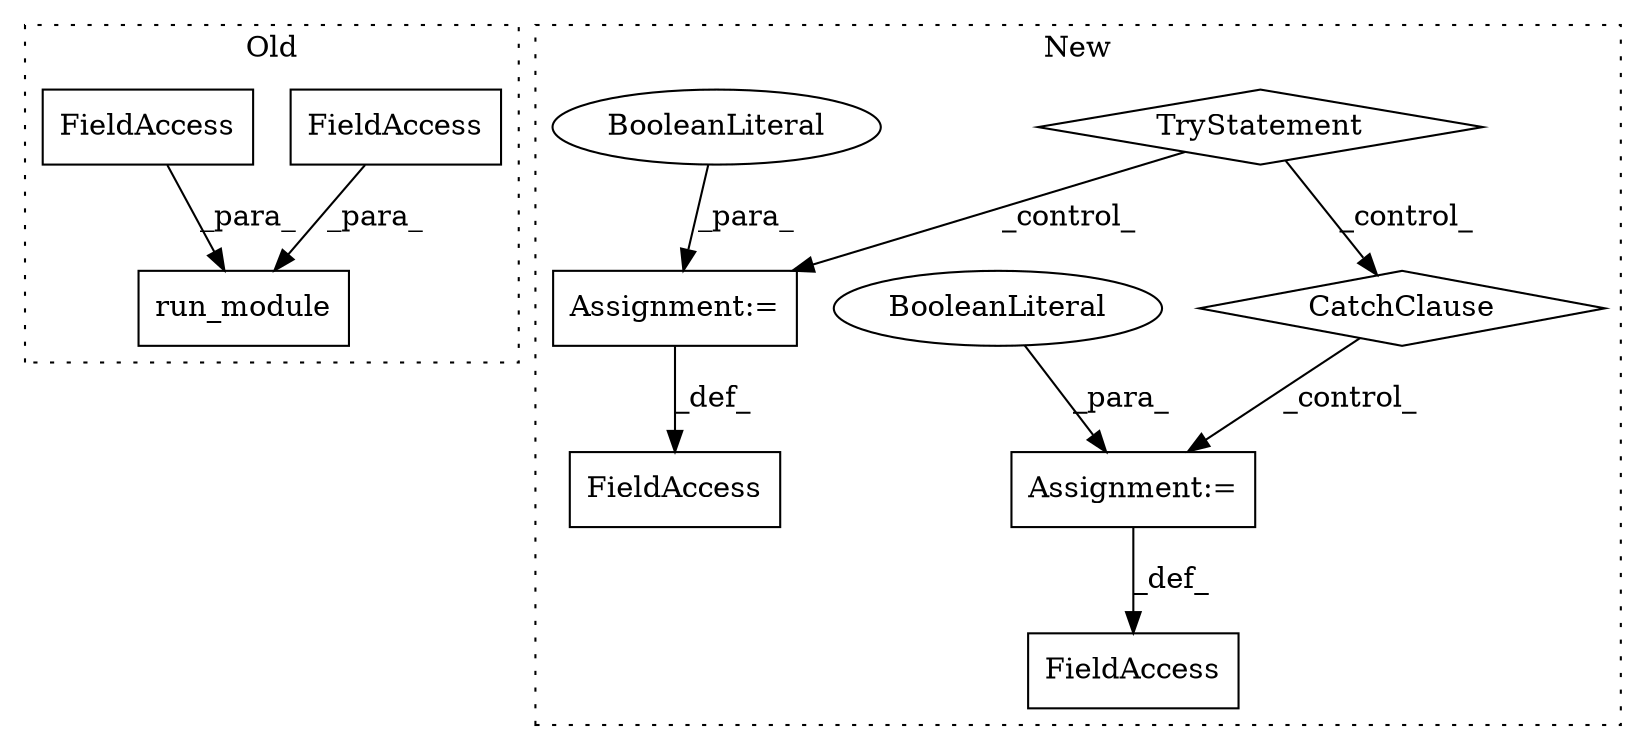 digraph G {
subgraph cluster0 {
1 [label="run_module" a="32" s="6555,6583" l="11,1" shape="box"];
3 [label="FieldAccess" a="22" s="6566" l="8" shape="box"];
4 [label="FieldAccess" a="22" s="6575" l="8" shape="box"];
label = "Old";
style="dotted";
}
subgraph cluster1 {
2 [label="TryStatement" a="54" s="299" l="4" shape="diamond"];
5 [label="CatchClause" a="12" s="335,369" l="11,2" shape="diamond"];
6 [label="Assignment:=" a="7" s="389" l="1" shape="box"];
7 [label="FieldAccess" a="22" s="379" l="10" shape="box"];
8 [label="BooleanLiteral" a="9" s="390" l="5" shape="ellipse"];
9 [label="Assignment:=" a="7" s="321" l="1" shape="box"];
10 [label="FieldAccess" a="22" s="311" l="10" shape="box"];
11 [label="BooleanLiteral" a="9" s="322" l="4" shape="ellipse"];
label = "New";
style="dotted";
}
2 -> 5 [label="_control_"];
2 -> 9 [label="_control_"];
3 -> 1 [label="_para_"];
4 -> 1 [label="_para_"];
5 -> 6 [label="_control_"];
6 -> 7 [label="_def_"];
8 -> 6 [label="_para_"];
9 -> 10 [label="_def_"];
11 -> 9 [label="_para_"];
}